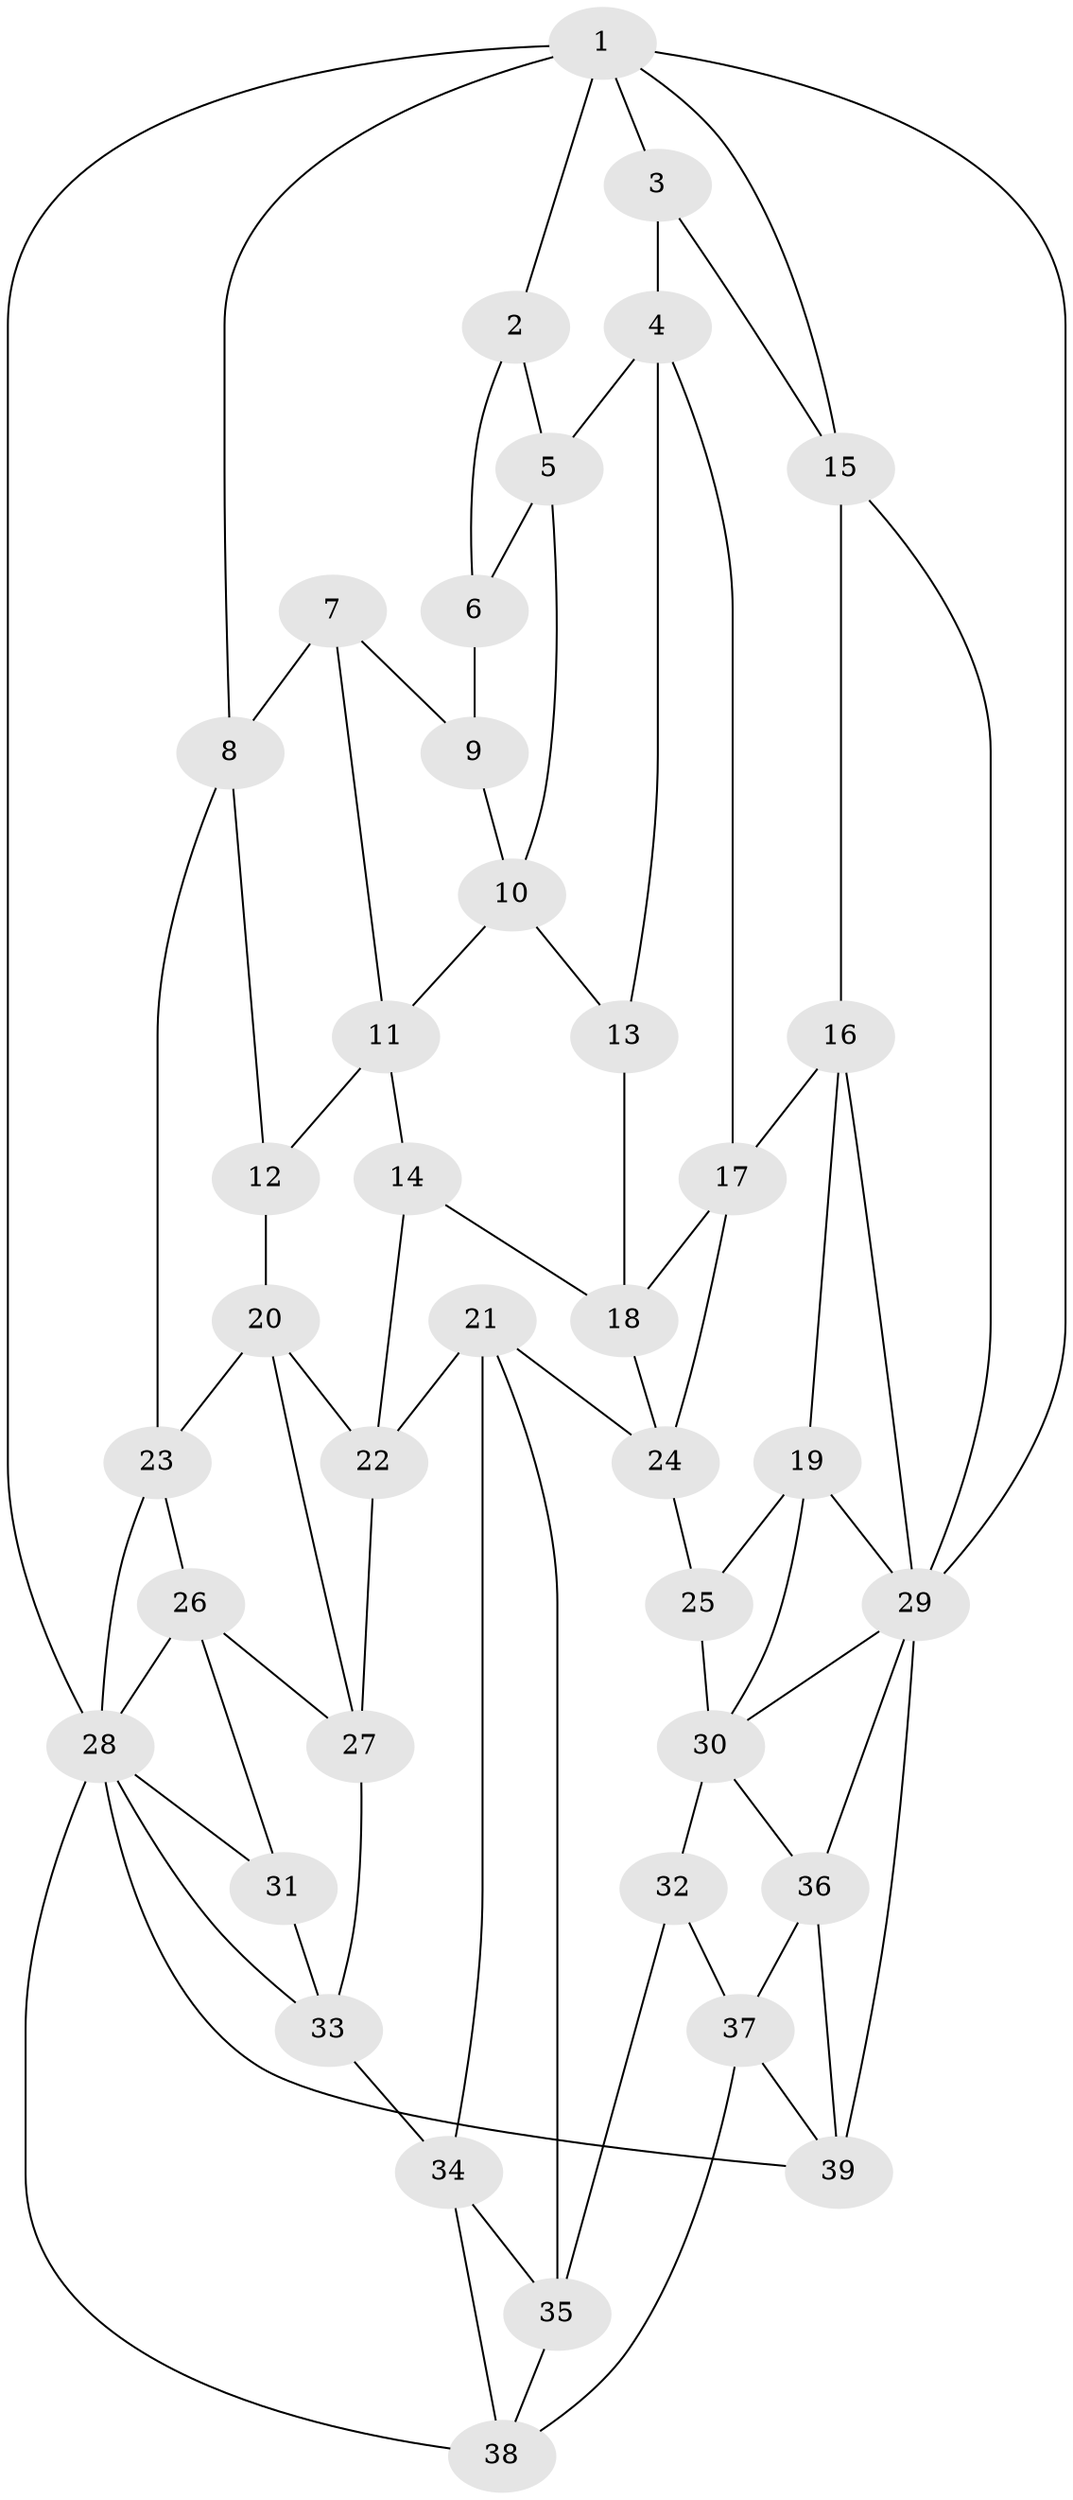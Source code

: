 // original degree distribution, {3: 0.025974025974025976, 5: 0.4675324675324675, 4: 0.2727272727272727, 6: 0.23376623376623376}
// Generated by graph-tools (version 1.1) at 2025/27/03/09/25 03:27:03]
// undirected, 39 vertices, 77 edges
graph export_dot {
graph [start="1"]
  node [color=gray90,style=filled];
  1;
  2;
  3;
  4;
  5;
  6;
  7;
  8;
  9;
  10;
  11;
  12;
  13;
  14;
  15;
  16;
  17;
  18;
  19;
  20;
  21;
  22;
  23;
  24;
  25;
  26;
  27;
  28;
  29;
  30;
  31;
  32;
  33;
  34;
  35;
  36;
  37;
  38;
  39;
  1 -- 2 [weight=1.0];
  1 -- 3 [weight=1.0];
  1 -- 8 [weight=1.0];
  1 -- 15 [weight=1.0];
  1 -- 28 [weight=1.0];
  1 -- 29 [weight=1.0];
  2 -- 5 [weight=1.0];
  2 -- 6 [weight=1.0];
  3 -- 4 [weight=1.0];
  3 -- 15 [weight=1.0];
  4 -- 5 [weight=1.0];
  4 -- 13 [weight=1.0];
  4 -- 17 [weight=1.0];
  5 -- 6 [weight=1.0];
  5 -- 10 [weight=1.0];
  6 -- 9 [weight=2.0];
  7 -- 8 [weight=1.0];
  7 -- 9 [weight=1.0];
  7 -- 11 [weight=1.0];
  8 -- 12 [weight=1.0];
  8 -- 23 [weight=1.0];
  9 -- 10 [weight=1.0];
  10 -- 11 [weight=1.0];
  10 -- 13 [weight=1.0];
  11 -- 12 [weight=1.0];
  11 -- 14 [weight=1.0];
  12 -- 20 [weight=1.0];
  13 -- 18 [weight=1.0];
  14 -- 18 [weight=1.0];
  14 -- 22 [weight=1.0];
  15 -- 16 [weight=1.0];
  15 -- 29 [weight=1.0];
  16 -- 17 [weight=1.0];
  16 -- 19 [weight=1.0];
  16 -- 29 [weight=1.0];
  17 -- 18 [weight=1.0];
  17 -- 24 [weight=1.0];
  18 -- 24 [weight=1.0];
  19 -- 25 [weight=1.0];
  19 -- 29 [weight=1.0];
  19 -- 30 [weight=1.0];
  20 -- 22 [weight=1.0];
  20 -- 23 [weight=1.0];
  20 -- 27 [weight=1.0];
  21 -- 22 [weight=1.0];
  21 -- 24 [weight=1.0];
  21 -- 34 [weight=1.0];
  21 -- 35 [weight=1.0];
  22 -- 27 [weight=1.0];
  23 -- 26 [weight=1.0];
  23 -- 28 [weight=1.0];
  24 -- 25 [weight=1.0];
  25 -- 30 [weight=2.0];
  26 -- 27 [weight=1.0];
  26 -- 28 [weight=1.0];
  26 -- 31 [weight=1.0];
  27 -- 33 [weight=1.0];
  28 -- 31 [weight=1.0];
  28 -- 33 [weight=1.0];
  28 -- 38 [weight=1.0];
  28 -- 39 [weight=1.0];
  29 -- 30 [weight=1.0];
  29 -- 36 [weight=1.0];
  29 -- 39 [weight=1.0];
  30 -- 32 [weight=1.0];
  30 -- 36 [weight=1.0];
  31 -- 33 [weight=1.0];
  32 -- 35 [weight=1.0];
  32 -- 37 [weight=1.0];
  33 -- 34 [weight=1.0];
  34 -- 35 [weight=1.0];
  34 -- 38 [weight=1.0];
  35 -- 38 [weight=1.0];
  36 -- 37 [weight=1.0];
  36 -- 39 [weight=1.0];
  37 -- 38 [weight=1.0];
  37 -- 39 [weight=1.0];
}

